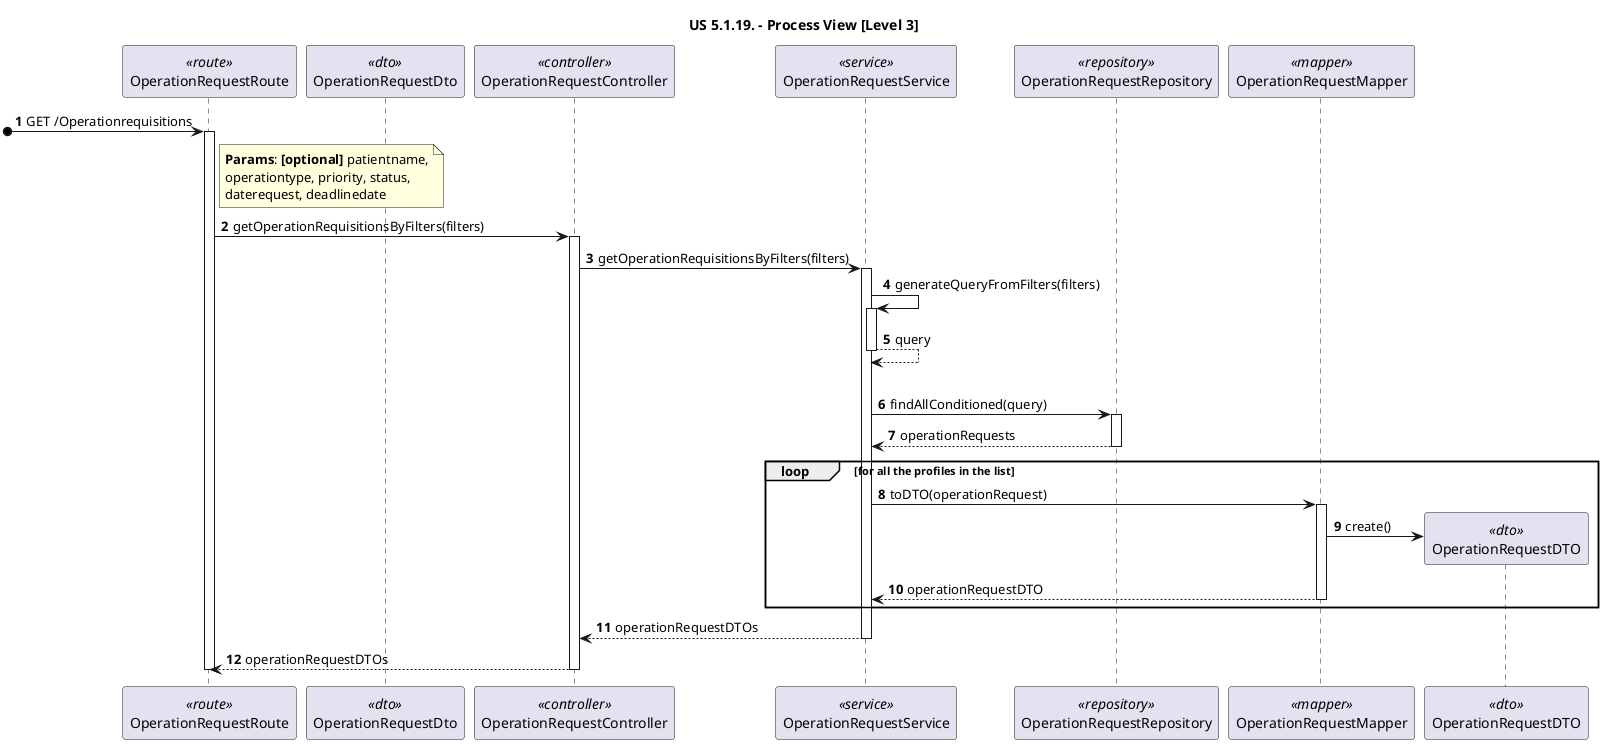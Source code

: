@startuml

title "US 5.1.19. - Process View [Level 3]"

autonumber
participant "OperationRequestRoute" as ROUTE <<route>>
participant "OperationRequestDto" as pat_dto <<dto>>
participant "OperationRequestController" as CTRL <<controller>>
participant "OperationRequestService" as SVC <<service>>
participant "OperationRequestRepository" as REPO <<repository>>
participant "OperationRequestMapper" as MAP <<mapper>>
participant "OperationRequestDTO" as DTO <<dto>>


[o-> ROUTE: GET /Operationrequisitions
activate ROUTE
note right of ROUTE:**Params**: **[optional]** patientname,\noperationtype, priority, status,\ndaterequest, deadlinedate

ROUTE -> CTRL: getOperationRequisitionsByFilters(filters)
activate CTRL

CTRL -> SVC: getOperationRequisitionsByFilters(filters)
activate SVC


SVC -> SVC : generateQueryFromFilters(filters)
activate SVC
SVC --> SVC : query
deactivate SVC
|||

SVC -> REPO : findAllConditioned(query)
activate REPO
REPO --> SVC : operationRequests
deactivate REPO

    loop for all the profiles in the list
        SVC -> MAP : toDTO(operationRequest)
        activate MAP

        MAP -> DTO ** : create()

        MAP --> SVC : operationRequestDTO
        deactivate MAP
    end loop



SVC --> CTRL: operationRequestDTOs
deactivate SVC
CTRL --> ROUTE: operationRequestDTOs
deactivate CTRL
   deactivate ROUTE
    @enduml